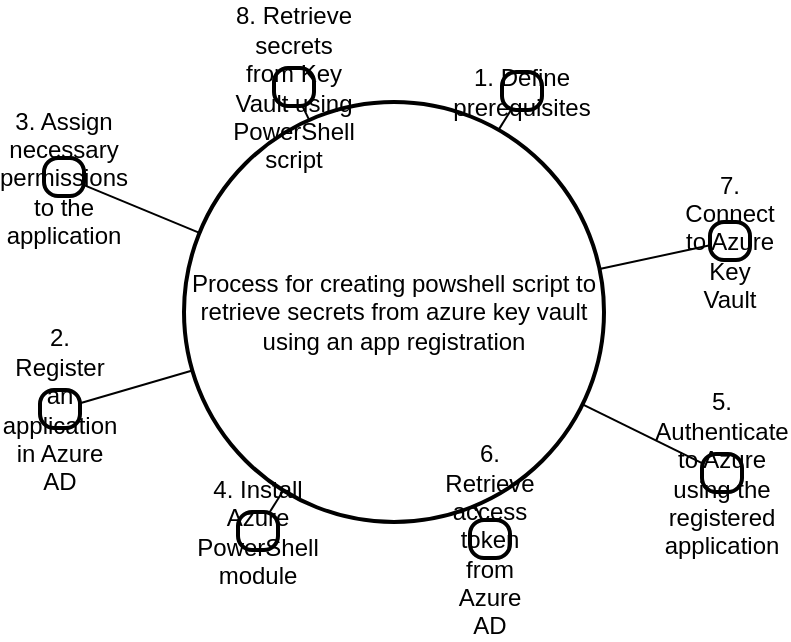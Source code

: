 <mxfile version="21.6.8" type="github">
  <diagram name="Page-1" id="RoRHU5Ww-7q2TtI4c2x5">
    <mxGraphModel>
      <root>
        <mxCell id="0" />
        <mxCell id="1" parent="0" />
        <mxCell id="2" value="Process for creating powshell script to retrieve secrets from azure key vault using an app registration" style="ellipse;aspect=fixed;strokeWidth=2;whiteSpace=wrap;" vertex="1" parent="1">
          <mxGeometry x="87" y="32" width="210" height="210" as="geometry" />
        </mxCell>
        <mxCell id="3" value="1. Define prerequisites" style="rounded=1;absoluteArcSize=1;arcSize=14;whiteSpace=wrap;strokeWidth=2;" vertex="1" parent="1">
          <mxGeometry x="246" y="17" width="20" height="19" as="geometry" />
        </mxCell>
        <mxCell id="4" value="2. Register an application in Azure AD" style="rounded=1;absoluteArcSize=1;arcSize=14;whiteSpace=wrap;strokeWidth=2;" vertex="1" parent="1">
          <mxGeometry x="15" y="176" width="20" height="19" as="geometry" />
        </mxCell>
        <mxCell id="5" value="3. Assign necessary permissions to the application" style="rounded=1;absoluteArcSize=1;arcSize=14;whiteSpace=wrap;strokeWidth=2;" vertex="1" parent="1">
          <mxGeometry x="17" y="60" width="20" height="19" as="geometry" />
        </mxCell>
        <mxCell id="6" value="4. Install Azure PowerShell module" style="rounded=1;absoluteArcSize=1;arcSize=14;whiteSpace=wrap;strokeWidth=2;" vertex="1" parent="1">
          <mxGeometry x="114" y="237" width="20" height="19" as="geometry" />
        </mxCell>
        <mxCell id="7" value="5. Authenticate to Azure using the registered application" style="rounded=1;absoluteArcSize=1;arcSize=14;whiteSpace=wrap;strokeWidth=2;" vertex="1" parent="1">
          <mxGeometry x="346" y="208" width="20" height="19" as="geometry" />
        </mxCell>
        <mxCell id="8" value="6. Retrieve access token from Azure AD" style="rounded=1;absoluteArcSize=1;arcSize=14;whiteSpace=wrap;strokeWidth=2;" vertex="1" parent="1">
          <mxGeometry x="230" y="241" width="20" height="19" as="geometry" />
        </mxCell>
        <mxCell id="9" value="7. Connect to Azure Key Vault" style="rounded=1;absoluteArcSize=1;arcSize=14;whiteSpace=wrap;strokeWidth=2;" vertex="1" parent="1">
          <mxGeometry x="350" y="92" width="20" height="19" as="geometry" />
        </mxCell>
        <mxCell id="10" value="8. Retrieve secrets from Key Vault using PowerShell script" style="rounded=1;absoluteArcSize=1;arcSize=14;whiteSpace=wrap;strokeWidth=2;" vertex="1" parent="1">
          <mxGeometry x="132" y="15" width="20" height="19" as="geometry" />
        </mxCell>
        <mxCell id="11" style="endArrow=none" edge="1" parent="1" source="2" target="3">
          <mxGeometry relative="1" as="geometry" />
        </mxCell>
        <mxCell id="12" style="endArrow=none" edge="1" parent="1" source="2" target="4">
          <mxGeometry relative="1" as="geometry" />
        </mxCell>
        <mxCell id="13" style="endArrow=none" edge="1" parent="1" source="2" target="5">
          <mxGeometry relative="1" as="geometry" />
        </mxCell>
        <mxCell id="14" style="endArrow=none" edge="1" parent="1" source="2" target="6">
          <mxGeometry relative="1" as="geometry" />
        </mxCell>
        <mxCell id="15" style="endArrow=none" edge="1" parent="1" source="2" target="7">
          <mxGeometry relative="1" as="geometry" />
        </mxCell>
        <mxCell id="16" style="endArrow=none" edge="1" parent="1" source="2" target="8">
          <mxGeometry relative="1" as="geometry" />
        </mxCell>
        <mxCell id="17" style="endArrow=none" edge="1" parent="1" source="2" target="9">
          <mxGeometry relative="1" as="geometry" />
        </mxCell>
        <mxCell id="18" style="endArrow=none" edge="1" parent="1" source="2" target="10">
          <mxGeometry relative="1" as="geometry" />
        </mxCell>
      </root>
    </mxGraphModel>
  </diagram>
</mxfile>
